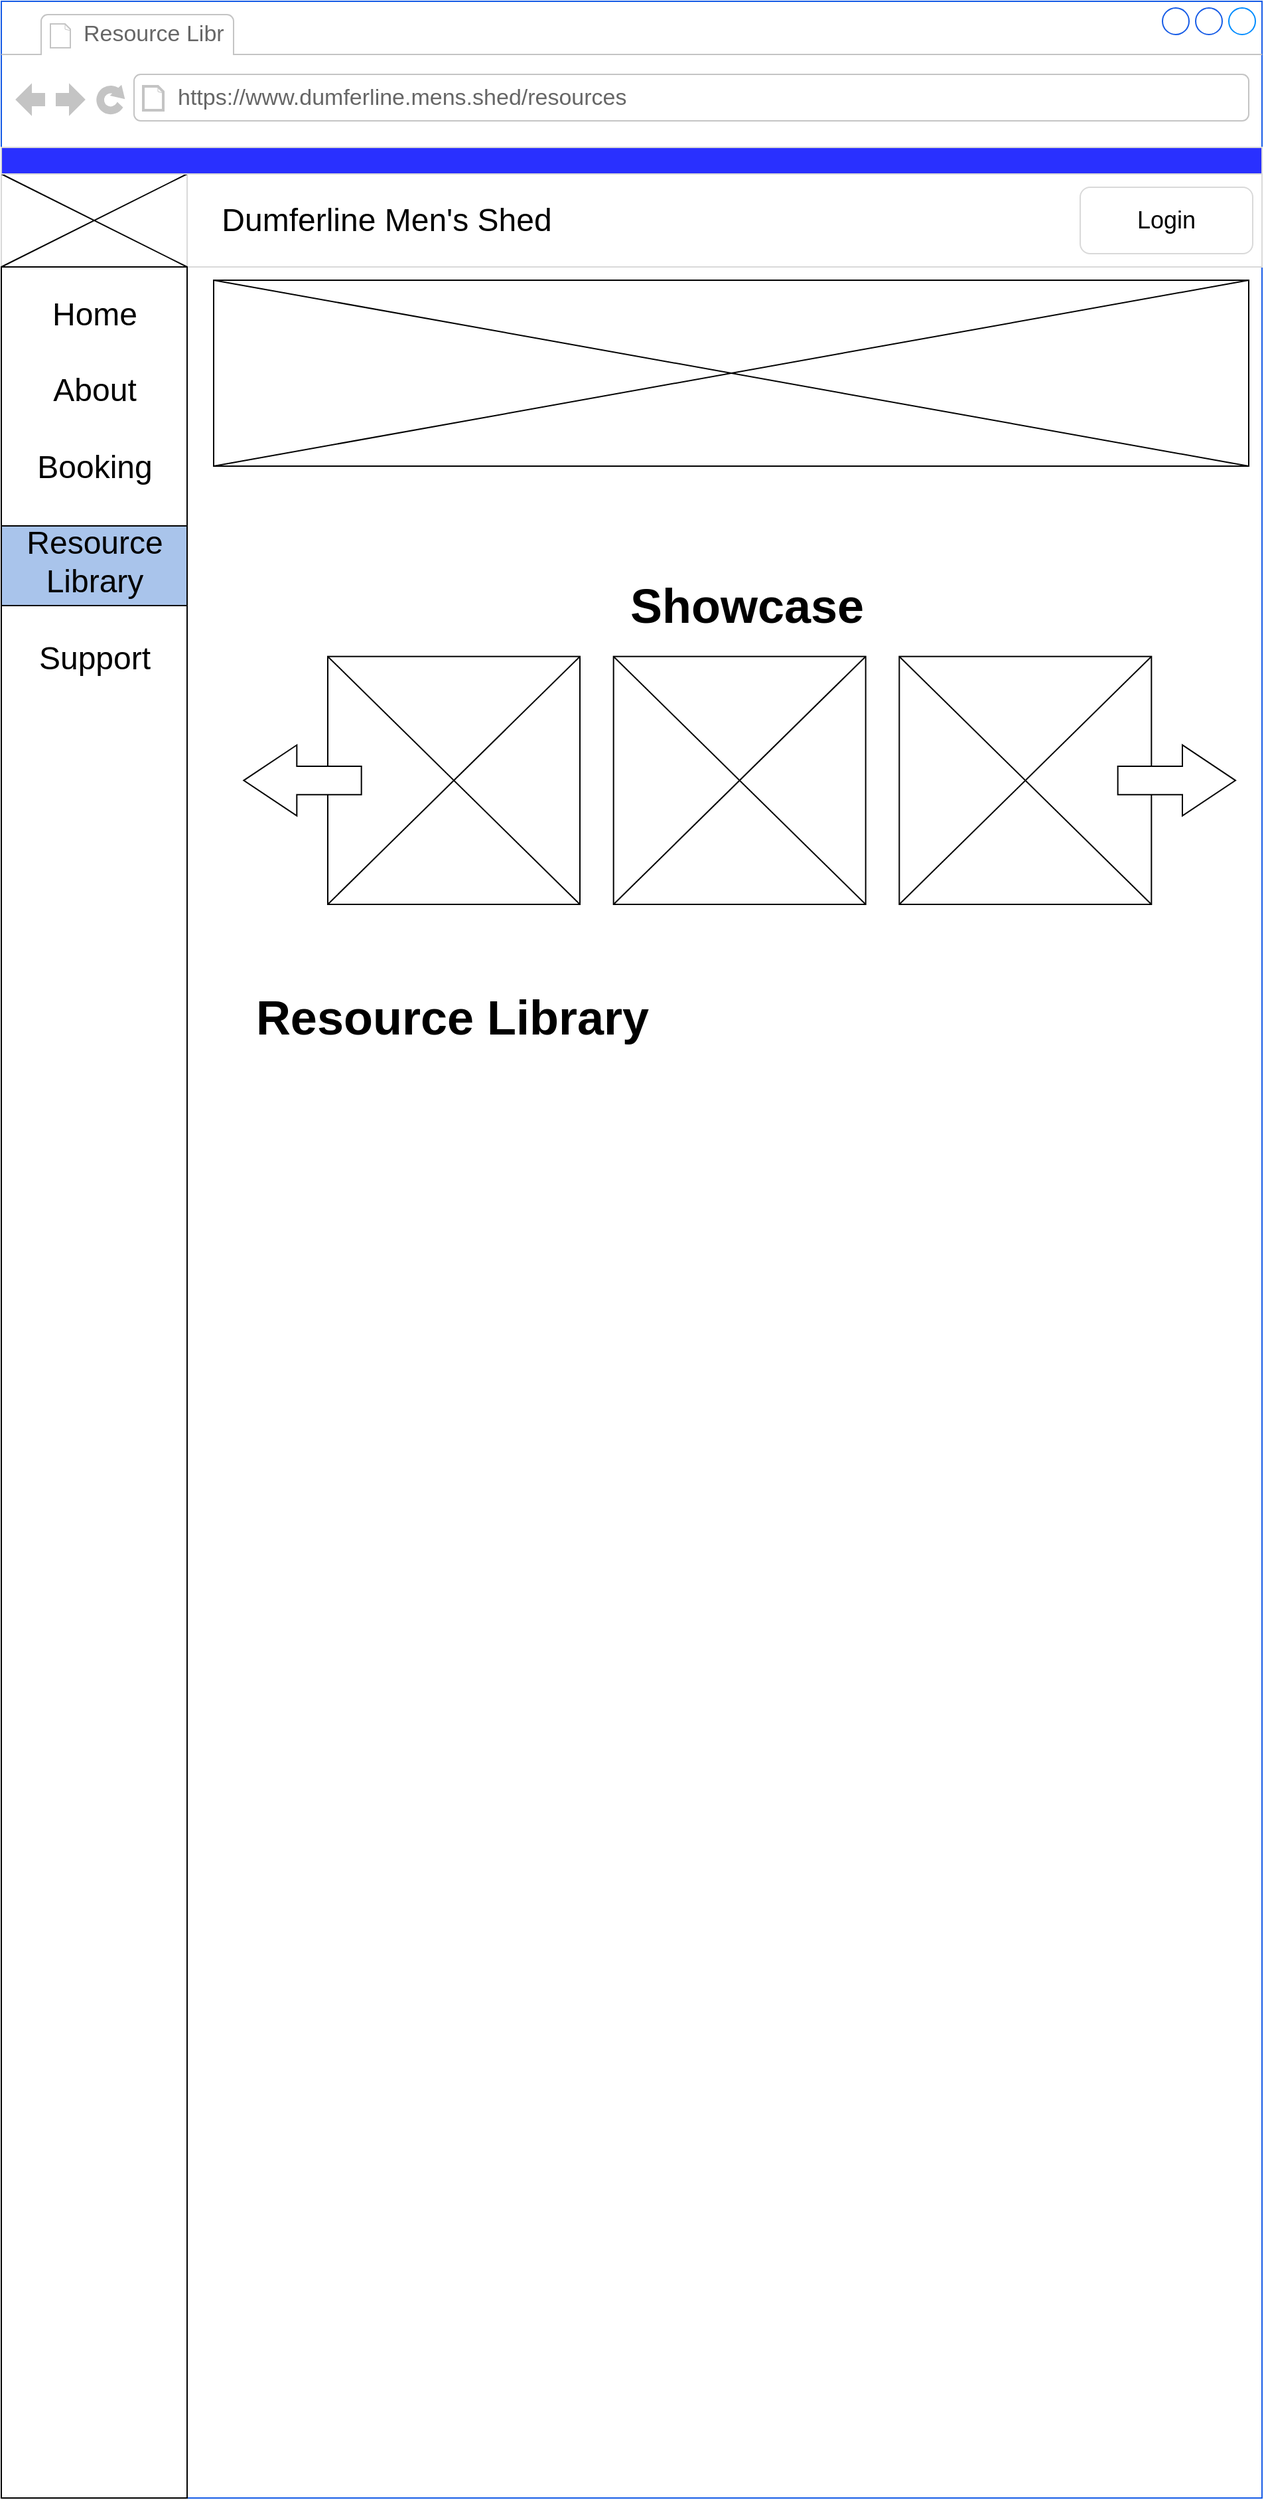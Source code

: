 <mxfile>
    <diagram id="UX2QIHSz2pzczi8sj8vE" name="Page-1">
        <mxGraphModel dx="3215" dy="1724" grid="1" gridSize="10" guides="1" tooltips="1" connect="1" arrows="1" fold="1" page="1" pageScale="1" pageWidth="850" pageHeight="1100" math="0" shadow="0">
            <root>
                <mxCell id="0"/>
                <mxCell id="1" parent="0"/>
                <mxCell id="2" value="" style="strokeWidth=1;shadow=0;dashed=0;align=center;html=1;shape=mxgraph.mockup.containers.browserWindow;rSize=0;strokeColor=#175CE6;strokeColor2=#008cff;strokeColor3=#c4c4c4;mainText=,;recursiveResize=0;fillColor=#FFFFFF;" vertex="1" parent="1">
                    <mxGeometry x="-1190" y="-80" width="950" height="1880" as="geometry"/>
                </mxCell>
                <mxCell id="3" value="Resource Libr&amp;nbsp;" style="strokeWidth=1;shadow=0;dashed=0;align=center;html=1;shape=mxgraph.mockup.containers.anchor;fontSize=17;fontColor=#666666;align=left;" vertex="1" parent="2">
                    <mxGeometry x="60" y="12" width="110" height="26" as="geometry"/>
                </mxCell>
                <mxCell id="4" value="https://www.dumferline.mens.shed/resources" style="strokeWidth=1;shadow=0;dashed=0;align=center;html=1;shape=mxgraph.mockup.containers.anchor;rSize=0;fontSize=17;fontColor=#666666;align=left;" vertex="1" parent="2">
                    <mxGeometry x="131" y="60" width="250" height="26" as="geometry"/>
                </mxCell>
                <mxCell id="5" value="" style="rounded=0;whiteSpace=wrap;html=1;strokeColor=#D9D9D9;" vertex="1" parent="2">
                    <mxGeometry y="130" width="950" height="70" as="geometry"/>
                </mxCell>
                <mxCell id="6" value="" style="rounded=0;whiteSpace=wrap;html=1;strokeColor=#D9D9D9;" vertex="1" parent="2">
                    <mxGeometry y="130" width="140" height="70" as="geometry"/>
                </mxCell>
                <mxCell id="7" value="&lt;font style=&quot;font-size: 24px;&quot;&gt;Dumferline Men's Shed&lt;/font&gt;" style="text;html=1;strokeColor=none;fillColor=none;align=center;verticalAlign=middle;whiteSpace=wrap;rounded=0;" vertex="1" parent="2">
                    <mxGeometry x="76.5" y="135" width="427" height="60" as="geometry"/>
                </mxCell>
                <mxCell id="8" value="" style="endArrow=none;html=1;rounded=0;fontSize=48;exitX=0;exitY=0;exitDx=0;exitDy=0;entryX=1;entryY=1;entryDx=0;entryDy=0;" edge="1" parent="2" source="6" target="6">
                    <mxGeometry width="50" height="50" relative="1" as="geometry">
                        <mxPoint x="470" y="390" as="sourcePoint"/>
                        <mxPoint x="520" y="340" as="targetPoint"/>
                    </mxGeometry>
                </mxCell>
                <mxCell id="9" value="" style="endArrow=none;html=1;rounded=0;fontSize=48;exitX=0;exitY=1;exitDx=0;exitDy=0;entryX=1;entryY=0;entryDx=0;entryDy=0;" edge="1" parent="2" source="6" target="6">
                    <mxGeometry width="50" height="50" relative="1" as="geometry">
                        <mxPoint x="470" y="390" as="sourcePoint"/>
                        <mxPoint x="520" y="340" as="targetPoint"/>
                    </mxGeometry>
                </mxCell>
                <mxCell id="10" value="" style="rounded=1;whiteSpace=wrap;html=1;strokeColor=#D9D9D9;fontSize=48;" vertex="1" parent="2">
                    <mxGeometry x="813" y="140" width="130" height="50" as="geometry"/>
                </mxCell>
                <mxCell id="11" style="edgeStyle=orthogonalEdgeStyle;rounded=0;orthogonalLoop=1;jettySize=auto;html=1;exitX=0.5;exitY=1;exitDx=0;exitDy=0;fontSize=24;" edge="1" parent="2">
                    <mxGeometry relative="1" as="geometry">
                        <mxPoint x="878" y="170" as="sourcePoint"/>
                        <mxPoint x="878" y="170" as="targetPoint"/>
                    </mxGeometry>
                </mxCell>
                <mxCell id="12" value="" style="rounded=0;whiteSpace=wrap;html=1;strokeColor=#D9D9D9;fontSize=36;fillColor=#2930FF;" vertex="1" parent="2">
                    <mxGeometry y="110" width="950" height="20" as="geometry"/>
                </mxCell>
                <mxCell id="13" value="Login" style="text;html=1;strokeColor=none;fillColor=none;align=center;verticalAlign=middle;whiteSpace=wrap;rounded=0;fontSize=18;" vertex="1" parent="2">
                    <mxGeometry x="838" y="150" width="80" height="30" as="geometry"/>
                </mxCell>
                <mxCell id="14" value="" style="rounded=0;whiteSpace=wrap;html=1;" vertex="1" parent="2">
                    <mxGeometry x="160" y="210" width="780" height="140" as="geometry"/>
                </mxCell>
                <mxCell id="15" value="" style="endArrow=none;html=1;rounded=0;exitX=0;exitY=0;exitDx=0;exitDy=0;entryX=1;entryY=1;entryDx=0;entryDy=0;" edge="1" parent="2" source="14" target="14">
                    <mxGeometry width="50" height="50" relative="1" as="geometry">
                        <mxPoint x="523" y="390" as="sourcePoint"/>
                        <mxPoint x="573" y="340" as="targetPoint"/>
                    </mxGeometry>
                </mxCell>
                <mxCell id="16" value="" style="endArrow=none;html=1;rounded=0;exitX=0;exitY=1;exitDx=0;exitDy=0;entryX=1;entryY=0;entryDx=0;entryDy=0;" edge="1" parent="2" source="14" target="14">
                    <mxGeometry width="50" height="50" relative="1" as="geometry">
                        <mxPoint x="523" y="390" as="sourcePoint"/>
                        <mxPoint x="573" y="340" as="targetPoint"/>
                    </mxGeometry>
                </mxCell>
                <mxCell id="17" value="&lt;font style=&quot;font-size: 36px;&quot;&gt;&lt;b&gt;Resource Library&lt;/b&gt;&lt;/font&gt;" style="text;html=1;strokeColor=none;fillColor=none;align=center;verticalAlign=middle;whiteSpace=wrap;rounded=0;fontSize=18;" vertex="1" parent="2">
                    <mxGeometry x="155" y="750" width="370" height="30" as="geometry"/>
                </mxCell>
                <mxCell id="19" value="" style="rounded=0;whiteSpace=wrap;html=1;" vertex="1" parent="2">
                    <mxGeometry y="200" width="140" height="1680" as="geometry"/>
                </mxCell>
                <mxCell id="20" value="" style="rounded=0;whiteSpace=wrap;html=1;fontSize=24;fillColor=#A9C4EB;" vertex="1" parent="2">
                    <mxGeometry y="395" width="140" height="60" as="geometry"/>
                </mxCell>
                <mxCell id="21" value="&lt;font style=&quot;font-size: 24px;&quot;&gt;Home&lt;br&gt;&lt;br&gt;About&lt;br&gt;&lt;br&gt;Booking&lt;br&gt;&lt;br&gt;Resource Library&lt;br&gt;&lt;br&gt;Support&lt;/font&gt;" style="text;html=1;strokeColor=none;fillColor=none;align=center;verticalAlign=middle;whiteSpace=wrap;rounded=0;" vertex="1" parent="2">
                    <mxGeometry x="8.5" y="210" width="123" height="310" as="geometry"/>
                </mxCell>
                <mxCell id="51" value="" style="group" vertex="1" connectable="0" parent="2">
                    <mxGeometry x="170" y="440" width="760" height="240" as="geometry"/>
                </mxCell>
                <mxCell id="33" value="&lt;font style=&quot;font-size: 36px;&quot;&gt;&lt;b style=&quot;&quot;&gt;Showcase&lt;/b&gt;&lt;/font&gt;" style="text;html=1;strokeColor=none;fillColor=none;align=center;verticalAlign=middle;whiteSpace=wrap;rounded=0;fontSize=18;fontColor=#000000;" vertex="1" parent="51">
                    <mxGeometry x="304" y="-10" width="176" height="50" as="geometry"/>
                </mxCell>
                <mxCell id="34" value="" style="group" connectable="0" vertex="1" parent="51">
                    <mxGeometry x="63.333" y="53.333" width="190" height="186.667" as="geometry"/>
                </mxCell>
                <mxCell id="35" value="" style="group" connectable="0" vertex="1" parent="34">
                    <mxGeometry width="190" height="186.667" as="geometry"/>
                </mxCell>
                <mxCell id="36" value="" style="rounded=0;whiteSpace=wrap;html=1;" vertex="1" parent="35">
                    <mxGeometry x="12.667" width="190" height="186.667" as="geometry"/>
                </mxCell>
                <mxCell id="37" value="" style="endArrow=none;html=1;rounded=0;entryX=0;entryY=0;entryDx=0;entryDy=0;exitX=1;exitY=1;exitDx=0;exitDy=0;" edge="1" parent="35" source="36" target="36">
                    <mxGeometry width="50" height="50" relative="1" as="geometry">
                        <mxPoint x="1330" y="958.788" as="sourcePoint"/>
                        <mxPoint x="1520" y="789.091" as="targetPoint"/>
                    </mxGeometry>
                </mxCell>
                <mxCell id="38" value="" style="endArrow=none;html=1;rounded=0;exitX=0;exitY=1;exitDx=0;exitDy=0;entryX=1;entryY=0;entryDx=0;entryDy=0;" edge="1" parent="35" source="36" target="36">
                    <mxGeometry width="50" height="50" relative="1" as="geometry">
                        <mxPoint x="-228" y="144.242" as="sourcePoint"/>
                        <mxPoint x="-76" y="1.697" as="targetPoint"/>
                        <Array as="points"/>
                    </mxGeometry>
                </mxCell>
                <mxCell id="39" value="" style="html=1;shadow=0;dashed=0;align=center;verticalAlign=middle;shape=mxgraph.arrows2.arrow;dy=0.6;dx=40;flipH=1;notch=0;fontSize=17;" vertex="1" parent="35">
                    <mxGeometry x="-50.667" y="66.667" width="88.667" height="53.333" as="geometry"/>
                </mxCell>
                <mxCell id="40" value="" style="group" connectable="0" vertex="1" parent="51">
                    <mxGeometry x="291.333" y="53.333" width="190" height="186.667" as="geometry"/>
                </mxCell>
                <mxCell id="41" value="" style="group" connectable="0" vertex="1" parent="40">
                    <mxGeometry width="190" height="186.667" as="geometry"/>
                </mxCell>
                <mxCell id="42" value="" style="rounded=0;whiteSpace=wrap;html=1;" vertex="1" parent="41">
                    <mxGeometry width="190" height="186.667" as="geometry"/>
                </mxCell>
                <mxCell id="43" value="" style="endArrow=none;html=1;rounded=0;entryX=0;entryY=0;entryDx=0;entryDy=0;exitX=1;exitY=1;exitDx=0;exitDy=0;" edge="1" parent="41" source="42" target="42">
                    <mxGeometry width="50" height="50" relative="1" as="geometry">
                        <mxPoint x="1330" y="958.788" as="sourcePoint"/>
                        <mxPoint x="1520" y="789.091" as="targetPoint"/>
                    </mxGeometry>
                </mxCell>
                <mxCell id="44" value="" style="endArrow=none;html=1;rounded=0;exitX=0;exitY=1;exitDx=0;exitDy=0;entryX=1;entryY=0;entryDx=0;entryDy=0;" edge="1" parent="41" source="42" target="42">
                    <mxGeometry width="50" height="50" relative="1" as="geometry">
                        <mxPoint x="-228" y="144.242" as="sourcePoint"/>
                        <mxPoint x="-76" y="1.697" as="targetPoint"/>
                        <Array as="points"/>
                    </mxGeometry>
                </mxCell>
                <mxCell id="45" value="" style="group" connectable="0" vertex="1" parent="51">
                    <mxGeometry x="506.667" y="53.333" width="190" height="186.667" as="geometry"/>
                </mxCell>
                <mxCell id="46" value="" style="group" connectable="0" vertex="1" parent="45">
                    <mxGeometry width="190" height="186.667" as="geometry"/>
                </mxCell>
                <mxCell id="47" value="" style="rounded=0;whiteSpace=wrap;html=1;" vertex="1" parent="46">
                    <mxGeometry width="190" height="186.667" as="geometry"/>
                </mxCell>
                <mxCell id="48" value="" style="endArrow=none;html=1;rounded=0;entryX=0;entryY=0;entryDx=0;entryDy=0;exitX=1;exitY=1;exitDx=0;exitDy=0;" edge="1" parent="46" source="47" target="47">
                    <mxGeometry width="50" height="50" relative="1" as="geometry">
                        <mxPoint x="1330" y="958.788" as="sourcePoint"/>
                        <mxPoint x="1520" y="789.091" as="targetPoint"/>
                    </mxGeometry>
                </mxCell>
                <mxCell id="49" value="" style="endArrow=none;html=1;rounded=0;exitX=0;exitY=1;exitDx=0;exitDy=0;entryX=1;entryY=0;entryDx=0;entryDy=0;" edge="1" parent="46" source="47" target="47">
                    <mxGeometry width="50" height="50" relative="1" as="geometry">
                        <mxPoint x="-228" y="144.242" as="sourcePoint"/>
                        <mxPoint x="-76" y="1.697" as="targetPoint"/>
                        <Array as="points"/>
                    </mxGeometry>
                </mxCell>
                <mxCell id="50" value="" style="html=1;shadow=0;dashed=0;align=center;verticalAlign=middle;shape=mxgraph.arrows2.arrow;dy=0.6;dx=40;flipH=1;notch=0;fontSize=17;direction=west;" vertex="1" parent="51">
                    <mxGeometry x="671.333" y="120" width="88.667" height="53.333" as="geometry"/>
                </mxCell>
            </root>
        </mxGraphModel>
    </diagram>
</mxfile>